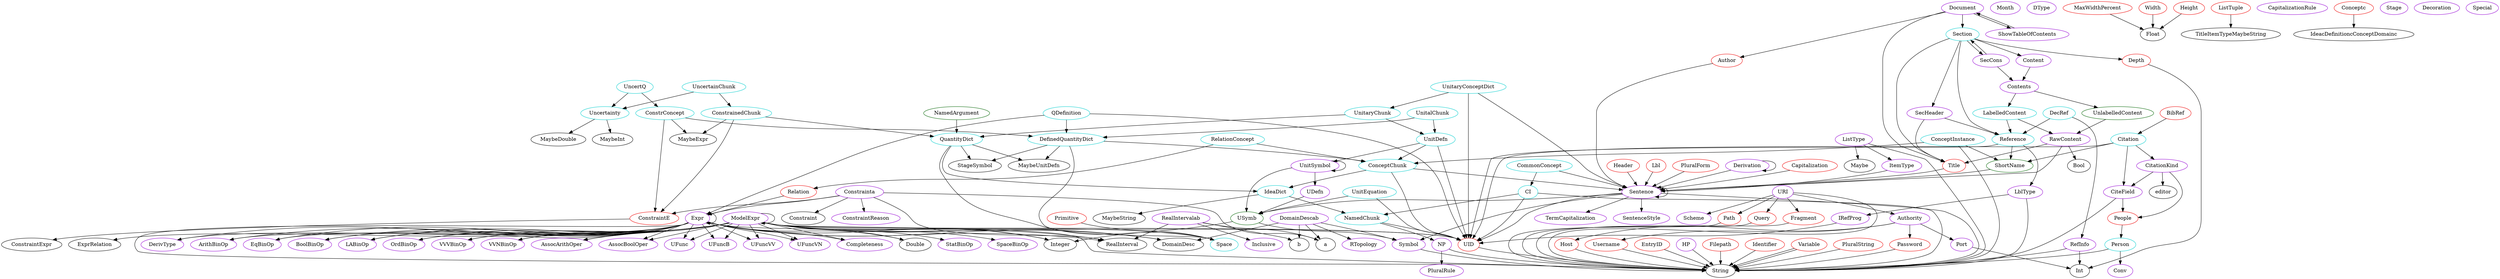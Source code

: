 digraph alltypes {
	subgraph core {
		subgraph conceptchunk{
		ConceptChunk -> IdeaDict;
		ConceptChunk -> Sentence;
		ConceptChunk -> UID;
		ConceptChunk	[shape=oval, color=cyan3, label="ConceptChunk"];
		}
		subgraph commonconcept{
		CommonConcept -> CI;
		CommonConcept -> Sentence;
		CommonConcept	[shape=oval, color=cyan3, label="CommonConcept"];
		}
		subgraph conceptinstance{
		ConceptInstance -> ConceptChunk;
		ConceptInstance -> String;
		ConceptInstance -> ShortName;
		ConceptInstance	[shape=oval, color=cyan3, label="ConceptInstance"];
		}
	}
	subgraph citation {
		subgraph citation{
		Citation -> CitationKind;
		Citation -> CiteField;
		Citation -> UID;
		Citation -> ShortName;
		Citation	[shape=oval, color=cyan3, label="Citation"];
		}
		subgraph bibref{
		BibRef -> Citation;
		BibRef	[shape=oval, color=red2, label="BibRef"];
		}
		subgraph entryid{
		EntryID -> String;
		EntryID	[shape=oval, color=red2, label="EntryID"];
		}
	}
	subgraph commonidea {
		subgraph ci{
		CI -> NamedChunk;
		CI -> String;
		CI -> UID;
		CI	[shape=oval, color=cyan3, label="CI"];
		}
	}
	subgraph concept {
	}
	subgraph contraineds {
		subgraph constrainedchunk{
		ConstrainedChunk -> QuantityDict;
		ConstrainedChunk -> ConstraintE;
		ConstrainedChunk -> MaybeExpr;
		ConstrainedChunk	[shape=oval, color=cyan3, label="ConstrainedChunk"];
		}
		subgraph constrconcept{
		ConstrConcept -> DefinedQuantityDict;
		ConstrConcept -> ConstraintE;
		ConstrConcept -> MaybeExpr;
		ConstrConcept	[shape=oval, color=cyan3, label="ConstrConcept"];
		}
	}
	subgraph definedquantity {
		subgraph definedquantitydict{
		DefinedQuantityDict -> ConceptChunk;
		DefinedQuantityDict -> StageSymbol;
		DefinedQuantityDict -> Space;
		DefinedQuantityDict -> MaybeUnitDefn;
		DefinedQuantityDict	[shape=oval, color=cyan3, label="DefinedQuantityDict"];
		}
	}
	subgraph eq {
		subgraph qdefinition{
		QDefinition -> DefinedQuantityDict;
		QDefinition -> UID;
		QDefinition -> Expr;
		QDefinition	[shape=oval, color=cyan3, label="QDefinition"];
		}
	}
	subgraph namedargument {
		subgraph namedargument{
		NamedArgument -> QuantityDict;
		NamedArgument	[shape=oval, color=darkgreen, label="NamedArgument"];
		}
	}
	subgraph namedidea {
		subgraph namedchunk{
		NamedChunk -> UID;
		NamedChunk -> NP;
		NamedChunk	[shape=oval, color=cyan3, label="NamedChunk"];
		}
		subgraph ideadict{
		IdeaDict -> NamedChunk;
		IdeaDict -> MaybeString;
		IdeaDict	[shape=oval, color=cyan3, label="IdeaDict"];
		}
	}
	subgraph quantity {
		subgraph quantitydict{
		QuantityDict -> IdeaDict;
		QuantityDict -> Space;
		QuantityDict -> StageSymbol;
		QuantityDict -> MaybeUnitDefn;
		QuantityDict	[shape=oval, color=cyan3, label="QuantityDict"];
		}
	}
	subgraph relation {
		subgraph relationconcept{
		RelationConcept -> ConceptChunk;
		RelationConcept -> Relation;
		RelationConcept	[shape=oval, color=cyan3, label="RelationConcept"];
		}
	}
	subgraph uncertainquantity {
		subgraph uncertainchunk{
		UncertainChunk -> ConstrainedChunk;
		UncertainChunk -> Uncertainty;
		UncertainChunk	[shape=oval, color=cyan3, label="UncertainChunk"];
		}
		subgraph uncertq{
		UncertQ -> ConstrConcept;
		UncertQ -> Uncertainty;
		UncertQ	[shape=oval, color=cyan3, label="UncertQ"];
		}
	}
	subgraph unitdefn {
		subgraph unitdefn{
		UnitDefn -> ConceptChunk;
		UnitDefn -> UnitSymbol;
		UnitDefn -> UID;
		UnitDefn	[shape=oval, color=cyan3, label="UnitDefn"];
		}
		subgraph unitequation{
		UnitEquation -> UID;
		UnitEquation -> USymb;
		UnitEquation	[shape=oval, color=cyan3, label="UnitEquation"];
		}
	}
	subgraph unital {
		subgraph unitalchunk{
		UnitalChunk -> DefinedQuantityDict;
		UnitalChunk -> UnitDefn;
		UnitalChunk	[shape=oval, color=cyan3, label="UnitalChunk"];
		}
	}
	subgraph unitary {
		subgraph unitarychunk{
		UnitaryChunk -> QuantityDict;
		UnitaryChunk -> UnitDefn;
		UnitaryChunk	[shape=oval, color=cyan3, label="UnitaryChunk"];
		}
	}
	subgraph unitaryconcept {
		subgraph unitaryconceptdict{
		UnitaryConceptDict -> UnitaryChunk;
		UnitaryConceptDict -> Sentence;
		UnitaryConceptDict -> UID;
		UnitaryConceptDict	[shape=oval, color=cyan3, label="UnitaryConceptDict"];
		}
	}
	subgraph citations {
	}
	subgraph core {
	}
	subgraph core2 {
	}
	subgraph document {
	}
	subgraph citation {
		subgraph citefield{
		CiteField -> String;
		CiteField -> People;
		CiteField	[shape=oval, color=darkviolet, label="CiteField"];
		}
		subgraph hp{
		HP -> String;
		HP	[shape=oval, color=darkviolet, label="HP"];
		}
		subgraph citationkind{
		CitationKind -> editor;
		CitationKind -> People;
		CitationKind -> CiteField;
		CitationKind	[shape=oval, color=darkviolet, label="CitationKind"];
		}
	}
	subgraph date {
		subgraph month{
		Month	[shape=oval, color=darkviolet, label="Month"];
		}
	}
	subgraph sentence {
	}
	subgraph core {
		subgraph labelledcontent{
		LabelledContent -> Reference;
		LabelledContent -> RawContent;
		LabelledContent	[shape=oval, color=cyan3, label="LabelledContent"];
		}
		subgraph listtype{
		ListType -> ItemType;
		ListType -> Maybe;
		ListType -> String;
		ListType	[shape=oval, color=darkviolet, label="ListType"];
		}
		subgraph itemtype{
		ItemType -> Sentence;
		ItemType	[shape=oval, color=darkviolet, label="ItemType"];
		}
		subgraph contents{
		Contents -> UnlabelledContent;
		Contents -> LabelledContent;
		Contents	[shape=oval, color=darkviolet, label="Contents"];
		}
		subgraph dtype{
		DType	[shape=oval, color=darkviolet, label="DType"];
		}
		subgraph rawcontent{
		RawContent -> Sentence;
		RawContent -> Title;
		RawContent -> Bool;
		RawContent	[shape=oval, color=darkviolet, label="RawContent"];
		}
		subgraph unlabelledcontent{
		UnlabelledContent -> RawContent;
		UnlabelledContent	[shape=oval, color=darkgreen, label="UnlabelledContent"];
		}
		subgraph maxwidthpercent{
		MaxWidthPercent -> Float;
		MaxWidthPercent	[shape=oval, color=red2, label="MaxWidthPercent"];
		}
		subgraph title{
		Title -> Sentence;
		Title	[shape=oval, color=red2, label="Title"];
		}
		subgraph author{
		Author -> Sentence;
		Author	[shape=oval, color=red2, label="Author"];
		}
		subgraph header{
		Header -> Sentence;
		Header	[shape=oval, color=red2, label="Header"];
		}
		subgraph depth{
		Depth -> Int;
		Depth	[shape=oval, color=red2, label="Depth"];
		}
		subgraph width{
		Width -> Float;
		Width	[shape=oval, color=red2, label="Width"];
		}
		subgraph height{
		Height -> Float;
		Height	[shape=oval, color=red2, label="Height"];
		}
		subgraph listtuple{
		ListTuple -> TitleItemTypeMaybeString;
		ListTuple	[shape=oval, color=red2, label="ListTuple"];
		}
		subgraph filepath{
		Filepath -> String;
		Filepath	[shape=oval, color=red2, label="Filepath"];
		}
		subgraph lbl{
		Lbl -> Sentence;
		Lbl	[shape=oval, color=red2, label="Lbl"];
		}
		subgraph identifier{
		Identifier -> String;
		Identifier	[shape=oval, color=red2, label="Identifier"];
		}
	}
	subgraph extract {
	}
	subgraph math {
	}
	subgraph precedence {
	}
	subgraph type {
		subgraph lbltype{
		LblType -> IRefProg;
		LblType -> String;
		LblType	[shape=oval, color=darkviolet, label="LblType"];
		}
		subgraph irefprog{
		IRefProg -> UID;
		IRefProg	[shape=oval, color=darkviolet, label="IRefProg"];
		}
	}
	subgraph convert {
	}
	subgraph development {
	}
	subgraph extract {
	}
	subgraph math {
	}
	subgraph precedence {
	}
	subgraph core {
		subgraph capitalizationrule{
		CapitalizationRule	[shape=oval, color=darkviolet, label="CapitalizationRule"];
		}
		subgraph pluralrule{
		PluralRule	[shape=oval, color=darkviolet, label="PluralRule"];
		}
		subgraph np{
		NP -> String;
		NP -> PluralRule;
		NP	[shape=oval, color=darkviolet, label="NP"];
		}
		subgraph pluralform{
		PluralForm -> Sentence;
		PluralForm	[shape=oval, color=red2, label="PluralForm"];
		}
	}
	subgraph extract {
	}
	subgraph helpers {
	}
	subgraph ast {
		subgraph uri{
		URI -> Scheme;
		URI -> Authority;
		URI -> Path;
		URI -> Query;
		URI -> Fragment;
		URI -> String;
		URI	[shape=oval, color=darkviolet, label="URI"];
		}
		subgraph scheme{
		Scheme	[shape=oval, color=darkviolet, label="Scheme"];
		}
		subgraph authority{
		Authority -> Username;
		Authority -> Password;
		Authority -> Host;
		Authority -> Port;
		Authority	[shape=oval, color=darkviolet, label="Authority"];
		}
		subgraph port{
		Port -> Int;
		Port	[shape=oval, color=darkviolet, label="Port"];
		}
		subgraph path{
		Path -> String;
		Path	[shape=oval, color=red2, label="Path"];
		}
		subgraph query{
		Query -> String;
		Query	[shape=oval, color=red2, label="Query"];
		}
		subgraph fragment{
		Fragment -> String;
		Fragment	[shape=oval, color=red2, label="Fragment"];
		}
		subgraph username{
		Username -> String;
		Username	[shape=oval, color=red2, label="Username"];
		}
		subgraph password{
		Password -> String;
		Password	[shape=oval, color=red2, label="Password"];
		}
		subgraph host{
		Host -> String;
		Host	[shape=oval, color=red2, label="Host"];
		}
	}
	subgraph core {
		subgraph uncertainty{
		Uncertainty -> MaybeDouble;
		Uncertainty -> MaybeInt;
		Uncertainty	[shape=oval, color=cyan3, label="Uncertainty"];
		}
	}
	subgraph clasess {
		subgraph conceptc{
		Conceptc -> IdeacDefinitioncConceptDomainc;
		Conceptc	[shape=oval, color=red2, label="Conceptc"];
		}
	}
	subgraph contraints {
		subgraph constraintreason{
		ConstraintReason	[shape=oval, color=darkviolet, label="ConstraintReason"];
		}
		subgraph constrainta{
		Constrainta -> ConstraintReason;
		Constrainta -> RealInterval;
		Constrainta -> a;
		Constrainta -> Constraint;
		Constrainta -> Expr;
		Constrainta -> ConstraintE;
		Constrainta	[shape=oval, color=darkviolet, label="Constrainta"];
		}
		subgraph constrainte{
		ConstraintE -> ConstraintExpr;
		ConstraintE	[shape=oval, color=red2, label="ConstraintE"];
		}
	}
	subgraph decoratedreference {
		subgraph decref{
		DecRef -> Reference;
		DecRef -> RefInfo;
		DecRef	[shape=oval, color=cyan3, label="DecRef"];
		}
	}
	subgraph derivation {
		subgraph derivation{
		Derivation -> Sentence;
		Derivation -> Derivation;
		Derivation	[shape=oval, color=darkviolet, label="Derivation"];
		}
	}
	subgraph development {
	}
	subgraph diplays {
	}
	subgraph document {
		subgraph section{
		Section -> Title;
		Section -> SecCons;
		Section -> Reference;
		Section	[shape=oval, color=cyan3, label="Section"];
		}
		subgraph section{
		Section -> Depth;
		Section -> SecHeader;
		Section -> Content;
		Section	[shape=oval, color=cyan3, label="Section"];
		}
		subgraph seccons{
		SecCons -> Section;
		SecCons -> Contents;
		SecCons	[shape=oval, color=darkviolet, label="SecCons"];
		}
		subgraph secheader{
		SecHeader -> Title;
		SecHeader -> Reference;
		SecHeader	[shape=oval, color=darkviolet, label="SecHeader"];
		}
		subgraph content{
		Content -> Contents;
		Content	[shape=oval, color=darkviolet, label="Content"];
		}
		subgraph document{
		Document -> Title;
		Document -> Author;
		Document -> ShowTableOfContents;
		Document -> Section;
		Document	[shape=oval, color=darkviolet, label="Document"];
		}
		subgraph showtableofcontents{
		ShowTableOfContents -> Document;
		ShowTableOfContents	[shape=oval, color=darkviolet, label="ShowTableOfContents"];
		}
	}
	subgraph expr {
		subgraph arithbinop{
		ArithBinOp	[shape=oval, color=darkviolet, label="ArithBinOp"];
		}
		subgraph eqbinop{
		EqBinOp	[shape=oval, color=darkviolet, label="EqBinOp"];
		}
		subgraph boolbinop{
		BoolBinOp	[shape=oval, color=darkviolet, label="BoolBinOp"];
		}
		subgraph labinop{
		LABinOp	[shape=oval, color=darkviolet, label="LABinOp"];
		}
		subgraph ordbinop{
		OrdBinOp	[shape=oval, color=darkviolet, label="OrdBinOp"];
		}
		subgraph vvvbinop{
		VVVBinOp	[shape=oval, color=darkviolet, label="VVVBinOp"];
		}
		subgraph vvnbinop{
		VVNBinOp	[shape=oval, color=darkviolet, label="VVNBinOp"];
		}
		subgraph assocarithoper{
		AssocArithOper	[shape=oval, color=darkviolet, label="AssocArithOper"];
		}
		subgraph assocbooloper{
		AssocBoolOper	[shape=oval, color=darkviolet, label="AssocBoolOper"];
		}
		subgraph ufunc{
		UFunc	[shape=oval, color=darkviolet, label="UFunc"];
		}
		subgraph ufuncb{
		UFuncB	[shape=oval, color=darkviolet, label="UFuncB"];
		}
		subgraph ufuncvv{
		UFuncVV	[shape=oval, color=darkviolet, label="UFuncVV"];
		}
		subgraph ufuncvn{
		UFuncVN	[shape=oval, color=darkviolet, label="UFuncVN"];
		}
		subgraph completeness{
		Completeness	[shape=oval, color=darkviolet, label="Completeness"];
		}
		subgraph expr{
		Expr -> Double;
		Expr -> Expr;
		Expr -> Integer;
		Expr -> String;
		Expr -> AssocArithOper;
		Expr -> AssocBoolOper;
		Expr -> DerivType;
		Expr -> UID;
		Expr -> Completeness;
		Expr -> ExprRelation;
		Expr -> UFunc;
		Expr -> UFuncB;
		Expr -> UFuncVV;
		Expr -> UFuncVN;
		Expr -> ArithBinOp;
		Expr -> BoolBinOp;
		Expr -> EqBinOp;
		Expr -> LABinOp;
		Expr -> OrdBinOp;
		Expr -> VVVBinOp;
		Expr -> VVNBinOp;
		Expr -> DomainDesc;
		Expr -> RealInterval;
		Expr	[shape=oval, color=darkviolet, label="Expr"];
		}
		subgraph derivtype{
		DerivType	[shape=oval, color=darkviolet, label="DerivType"];
		}
		subgraph relation{
		Relation -> Expr;
		Relation	[shape=oval, color=red2, label="Relation"];
		}
		subgraph variable{
		Variable -> String;
		Variable	[shape=oval, color=red2, label="Variable"];
		}
	}
	subgraph exprclasess {
	}
	subgraph mics {
	}
	subgraph modelexpr {
		subgraph arithbinop{
		ArithBinOp	[shape=oval, color=darkviolet, label="ArithBinOp"];
		}
		subgraph eqbinop{
		EqBinOp	[shape=oval, color=darkviolet, label="EqBinOp"];
		}
		subgraph boolbinop{
		BoolBinOp	[shape=oval, color=darkviolet, label="BoolBinOp"];
		}
		subgraph labinop{
		LABinOp	[shape=oval, color=darkviolet, label="LABinOp"];
		}
		subgraph ordbinop{
		OrdBinOp	[shape=oval, color=darkviolet, label="OrdBinOp"];
		}
		subgraph vvvbinop{
		VVVBinOp	[shape=oval, color=darkviolet, label="VVVBinOp"];
		}
		subgraph vvnbinop{
		VVNBinOp	[shape=oval, color=darkviolet, label="VVNBinOp"];
		}
		subgraph assocarithoper{
		AssocArithOper	[shape=oval, color=darkviolet, label="AssocArithOper"];
		}
		subgraph assocbooloper{
		AssocBoolOper	[shape=oval, color=darkviolet, label="AssocBoolOper"];
		}
		subgraph ufunc{
		UFunc	[shape=oval, color=darkviolet, label="UFunc"];
		}
		subgraph ufuncb{
		UFuncB	[shape=oval, color=darkviolet, label="UFuncB"];
		}
		subgraph ufuncvv{
		UFuncVV	[shape=oval, color=darkviolet, label="UFuncVV"];
		}
		subgraph ufuncvn{
		UFuncVN	[shape=oval, color=darkviolet, label="UFuncVN"];
		}
		subgraph statbinop{
		StatBinOp	[shape=oval, color=darkviolet, label="StatBinOp"];
		}
		subgraph spacebinop{
		SpaceBinOp	[shape=oval, color=darkviolet, label="SpaceBinOp"];
		}
		subgraph modelexpr{
		ModelExpr -> Double;
		ModelExpr -> ModelExpr;
		ModelExpr -> Integer;
		ModelExpr -> String;
		ModelExpr -> Space;
		ModelExpr -> AssocArithOper;
		ModelExpr -> AssocBoolOper;
		ModelExpr -> DerivType;
		ModelExpr -> UID;
		ModelExpr -> Completeness;
		ModelExpr -> UFunc;
		ModelExpr -> UFuncB;
		ModelExpr -> UFuncVV;
		ModelExpr -> UFuncVN;
		ModelExpr -> ArithBinOp;
		ModelExpr -> BoolBinOp;
		ModelExpr -> EqBinOp;
		ModelExpr -> LABinOp;
		ModelExpr -> OrdBinOp;
		ModelExpr -> SpaceBinOp;
		ModelExpr -> StatBinOp;
		ModelExpr -> VVVBinOp;
		ModelExpr -> VVNBinOp;
		ModelExpr -> DomainDesc;
		ModelExpr -> RealInterval;
		ModelExpr	[shape=oval, color=darkviolet, label="ModelExpr"];
		}
		subgraph variable{
		Variable -> String;
		Variable	[shape=oval, color=red2, label="Variable"];
		}
	}
	subgraph nounpraehs {
		subgraph capitalization{
		Capitalization -> Sentence;
		Capitalization	[shape=oval, color=red2, label="Capitalization"];
		}
		subgraph pluralstring{
		PluralString -> String;
		PluralString	[shape=oval, color=red2, label="PluralString"];
		}
	}
	subgraph people {
		subgraph person{
		Person -> String;
		Person -> Conv;
		Person	[shape=oval, color=cyan3, label="Person"];
		}
		subgraph conv{
		Conv	[shape=oval, color=darkviolet, label="Conv"];
		}
		subgraph people{
		People -> Person;
		People	[shape=oval, color=red2, label="People"];
		}
	}
	subgraph reference {
		subgraph reference{
		Reference -> UID;
		Reference -> LblType;
		Reference -> ShortName;
		Reference	[shape=oval, color=cyan3, label="Reference"];
		}
	}
	subgraph sentence {
		subgraph sentencestyle{
		SentenceStyle	[shape=oval, color=darkviolet, label="SentenceStyle"];
		}
		subgraph termcapitalization{
		TermCapitalization	[shape=oval, color=darkviolet, label="TermCapitalization"];
		}
		subgraph refinfo{
		RefInfo -> Int;
		RefInfo -> String;
		RefInfo	[shape=oval, color=darkviolet, label="RefInfo"];
		}
		subgraph sentence{
		Sentence -> SentenceStyle;
		Sentence -> TermCapitalization;
		Sentence -> UID;
		Sentence -> Sentence;
		Sentence -> USymb;
		Sentence -> String;
		Sentence -> Symbol;
		Sentence	[shape=oval, color=darkviolet, label="Sentence"];
		}
	}
	subgraph sorthandhs {
	}
	subgraph sortnameh {
		subgraph shortname{
		ShortName -> Sentence;
		ShortName	[shape=oval, color=darkgreen, label="ShortName"];
		}
	}
	subgraph space {
		subgraph space{
		Space	[shape=oval, color=cyan3, label="Space"];
		}
		subgraph rtopology{
		RTopology	[shape=oval, color=darkviolet, label="RTopology"];
		}
		subgraph domaindescab{
		DomainDescab -> Symbol;
		DomainDescab -> RTopology;
		DomainDescab -> a;
		DomainDescab -> b;
		DomainDescab -> DomainDesc;
		DomainDescab	[shape=oval, color=darkviolet, label="DomainDescab"];
		}
		subgraph inclusive{
		Inclusive	[shape=oval, color=darkviolet, label="Inclusive"];
		}
		subgraph realintervalab{
		RealIntervalab -> Inclusive;
		RealIntervalab -> a;
		RealIntervalab -> b;
		RealIntervalab -> RealInterval;
		RealIntervalab	[shape=oval, color=darkviolet, label="RealIntervalab"];
		}
		subgraph primitive{
		Primitive -> Space;
		Primitive	[shape=oval, color=red2, label="Primitive"];
		}
	}
	subgraph stages {
		subgraph stage{
		Stage	[shape=oval, color=darkviolet, label="Stage"];
		}
	}
	subgraph symbol {
		subgraph decoration{
		Decoration	[shape=oval, color=darkviolet, label="Decoration"];
		}
		subgraph symbol{
		Symbol -> String;
		Symbol	[shape=oval, color=darkviolet, label="Symbol"];
		}
	}
	subgraph uid {
		subgraph uid{
		UID -> String;
		UID	[shape=oval, color=red2, label="UID"];
		}
	}
	subgraph uncertainty {
	}
	subgraph unicode {
		subgraph special{
		Special	[shape=oval, color=darkviolet, label="Special"];
		}
	}
	subgraph unitlang {
		subgraph udefn{
		UDefn -> USymb;
		UDefn	[shape=oval, color=darkviolet, label="UDefn"];
		}
		subgraph unitsymbol{
		UnitSymbol -> USymb;
		UnitSymbol -> UDefn;
		UnitSymbol -> UnitSymbol;
		UnitSymbol	[shape=oval, color=darkviolet, label="UnitSymbol"];
		}
		subgraph usymb{
		USymb -> Symbol;
		USymb -> Integer;
		USymb	[shape=oval, color=darkgreen, label="USymb"];
		}
	}
	subgraph drails {
	}
}
